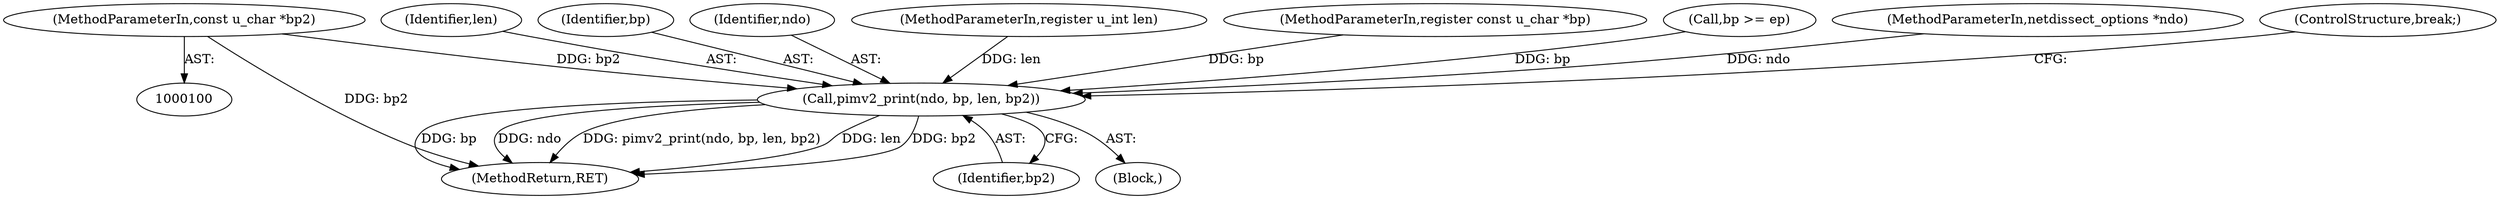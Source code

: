digraph "0_tcpdump_5dc1860d8267b1e0cb78c9ffa2a40bea2fdb3ddc_0@pointer" {
"1000104" [label="(MethodParameterIn,const u_char *bp2)"];
"1000183" [label="(Call,pimv2_print(ndo, bp, len, bp2))"];
"1000186" [label="(Identifier,len)"];
"1000185" [label="(Identifier,bp)"];
"1000187" [label="(Identifier,bp2)"];
"1000203" [label="(MethodReturn,RET)"];
"1000184" [label="(Identifier,ndo)"];
"1000103" [label="(MethodParameterIn,register u_int len)"];
"1000102" [label="(MethodParameterIn,register const u_char *bp)"];
"1000104" [label="(MethodParameterIn,const u_char *bp2)"];
"1000183" [label="(Call,pimv2_print(ndo, bp, len, bp2))"];
"1000163" [label="(Block,)"];
"1000121" [label="(Call,bp >= ep)"];
"1000101" [label="(MethodParameterIn,netdissect_options *ndo)"];
"1000188" [label="(ControlStructure,break;)"];
"1000104" -> "1000100"  [label="AST: "];
"1000104" -> "1000203"  [label="DDG: bp2"];
"1000104" -> "1000183"  [label="DDG: bp2"];
"1000183" -> "1000163"  [label="AST: "];
"1000183" -> "1000187"  [label="CFG: "];
"1000184" -> "1000183"  [label="AST: "];
"1000185" -> "1000183"  [label="AST: "];
"1000186" -> "1000183"  [label="AST: "];
"1000187" -> "1000183"  [label="AST: "];
"1000188" -> "1000183"  [label="CFG: "];
"1000183" -> "1000203"  [label="DDG: bp"];
"1000183" -> "1000203"  [label="DDG: ndo"];
"1000183" -> "1000203"  [label="DDG: pimv2_print(ndo, bp, len, bp2)"];
"1000183" -> "1000203"  [label="DDG: len"];
"1000183" -> "1000203"  [label="DDG: bp2"];
"1000101" -> "1000183"  [label="DDG: ndo"];
"1000121" -> "1000183"  [label="DDG: bp"];
"1000102" -> "1000183"  [label="DDG: bp"];
"1000103" -> "1000183"  [label="DDG: len"];
}
